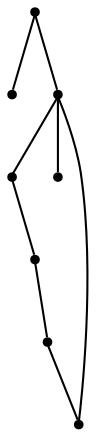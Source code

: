 graph {
  node [shape=point,comment="{\"directed\":false,\"doi\":\"10.1007/978-3-642-11805-0_10\",\"figure\":\"12 (15)\"}"]

  v0 [pos="1323.796912242091,2046.5355661045419"]
  v1 [pos="1278.7634429576783,2046.5355979052456"]
  v2 [pos="1368.8304133393042,2046.5355661045419"]
  v3 [pos="1413.8638826237168,2046.5355979052456"]
  v4 [pos="1458.8973837209303,2046.5355979052456"]
  v5 [pos="1368.8304133393044,2136.568318817832"]
  v6 [pos="1368.8304451521053,2001.5192851500074"]
  v7 [pos="1368.8304133393044,2091.5519424611866"]

  v0 -- v1 [id="-1",pos="1323.796912242091,2046.5355661045419 1278.7634429576783,2046.5355979052456 1278.7634429576783,2046.5355979052456 1278.7634429576783,2046.5355979052456"]
  v0 -- v2 [id="-3",pos="1323.796912242091,2046.5355661045419 1368.8304133393042,2046.5355661045419 1368.8304133393042,2046.5355661045419 1368.8304133393042,2046.5355661045419"]
  v2 -- v3 [id="-4",pos="1368.8304133393042,2046.5355661045419 1413.8638826237168,2046.5355979052456 1413.8638826237168,2046.5355979052456 1413.8638826237168,2046.5355979052456"]
  v3 -- v4 [id="-5",pos="1413.8638826237168,2046.5355979052456 1458.8973837209303,2046.5355979052456 1458.8973837209303,2046.5355979052456 1458.8973837209303,2046.5355979052456"]
  v5 -- v7 [id="-6",pos="1368.8304133393044,2136.568318817832 1368.8304133393044,2091.5519424611866 1368.8304133393044,2091.5519424611866 1368.8304133393044,2091.5519424611866"]
  v7 -- v2 [id="-7",pos="1368.8304133393044,2091.5519424611866 1368.8304133393042,2046.5355661045419 1368.8304133393042,2046.5355661045419 1368.8304133393042,2046.5355661045419"]
  v2 -- v6 [id="-8",pos="1368.8304133393042,2046.5355661045419 1368.8304451521053,2001.5192851500074 1368.8304451521053,2001.5192851500074 1368.8304451521053,2001.5192851500074"]
  v4 -- v5 [id="-12",pos="1458.8973837209303,2046.5355979052456 1368.8304133393044,2136.568318817832 1368.8304133393044,2136.568318817832 1368.8304133393044,2136.568318817832"]
}